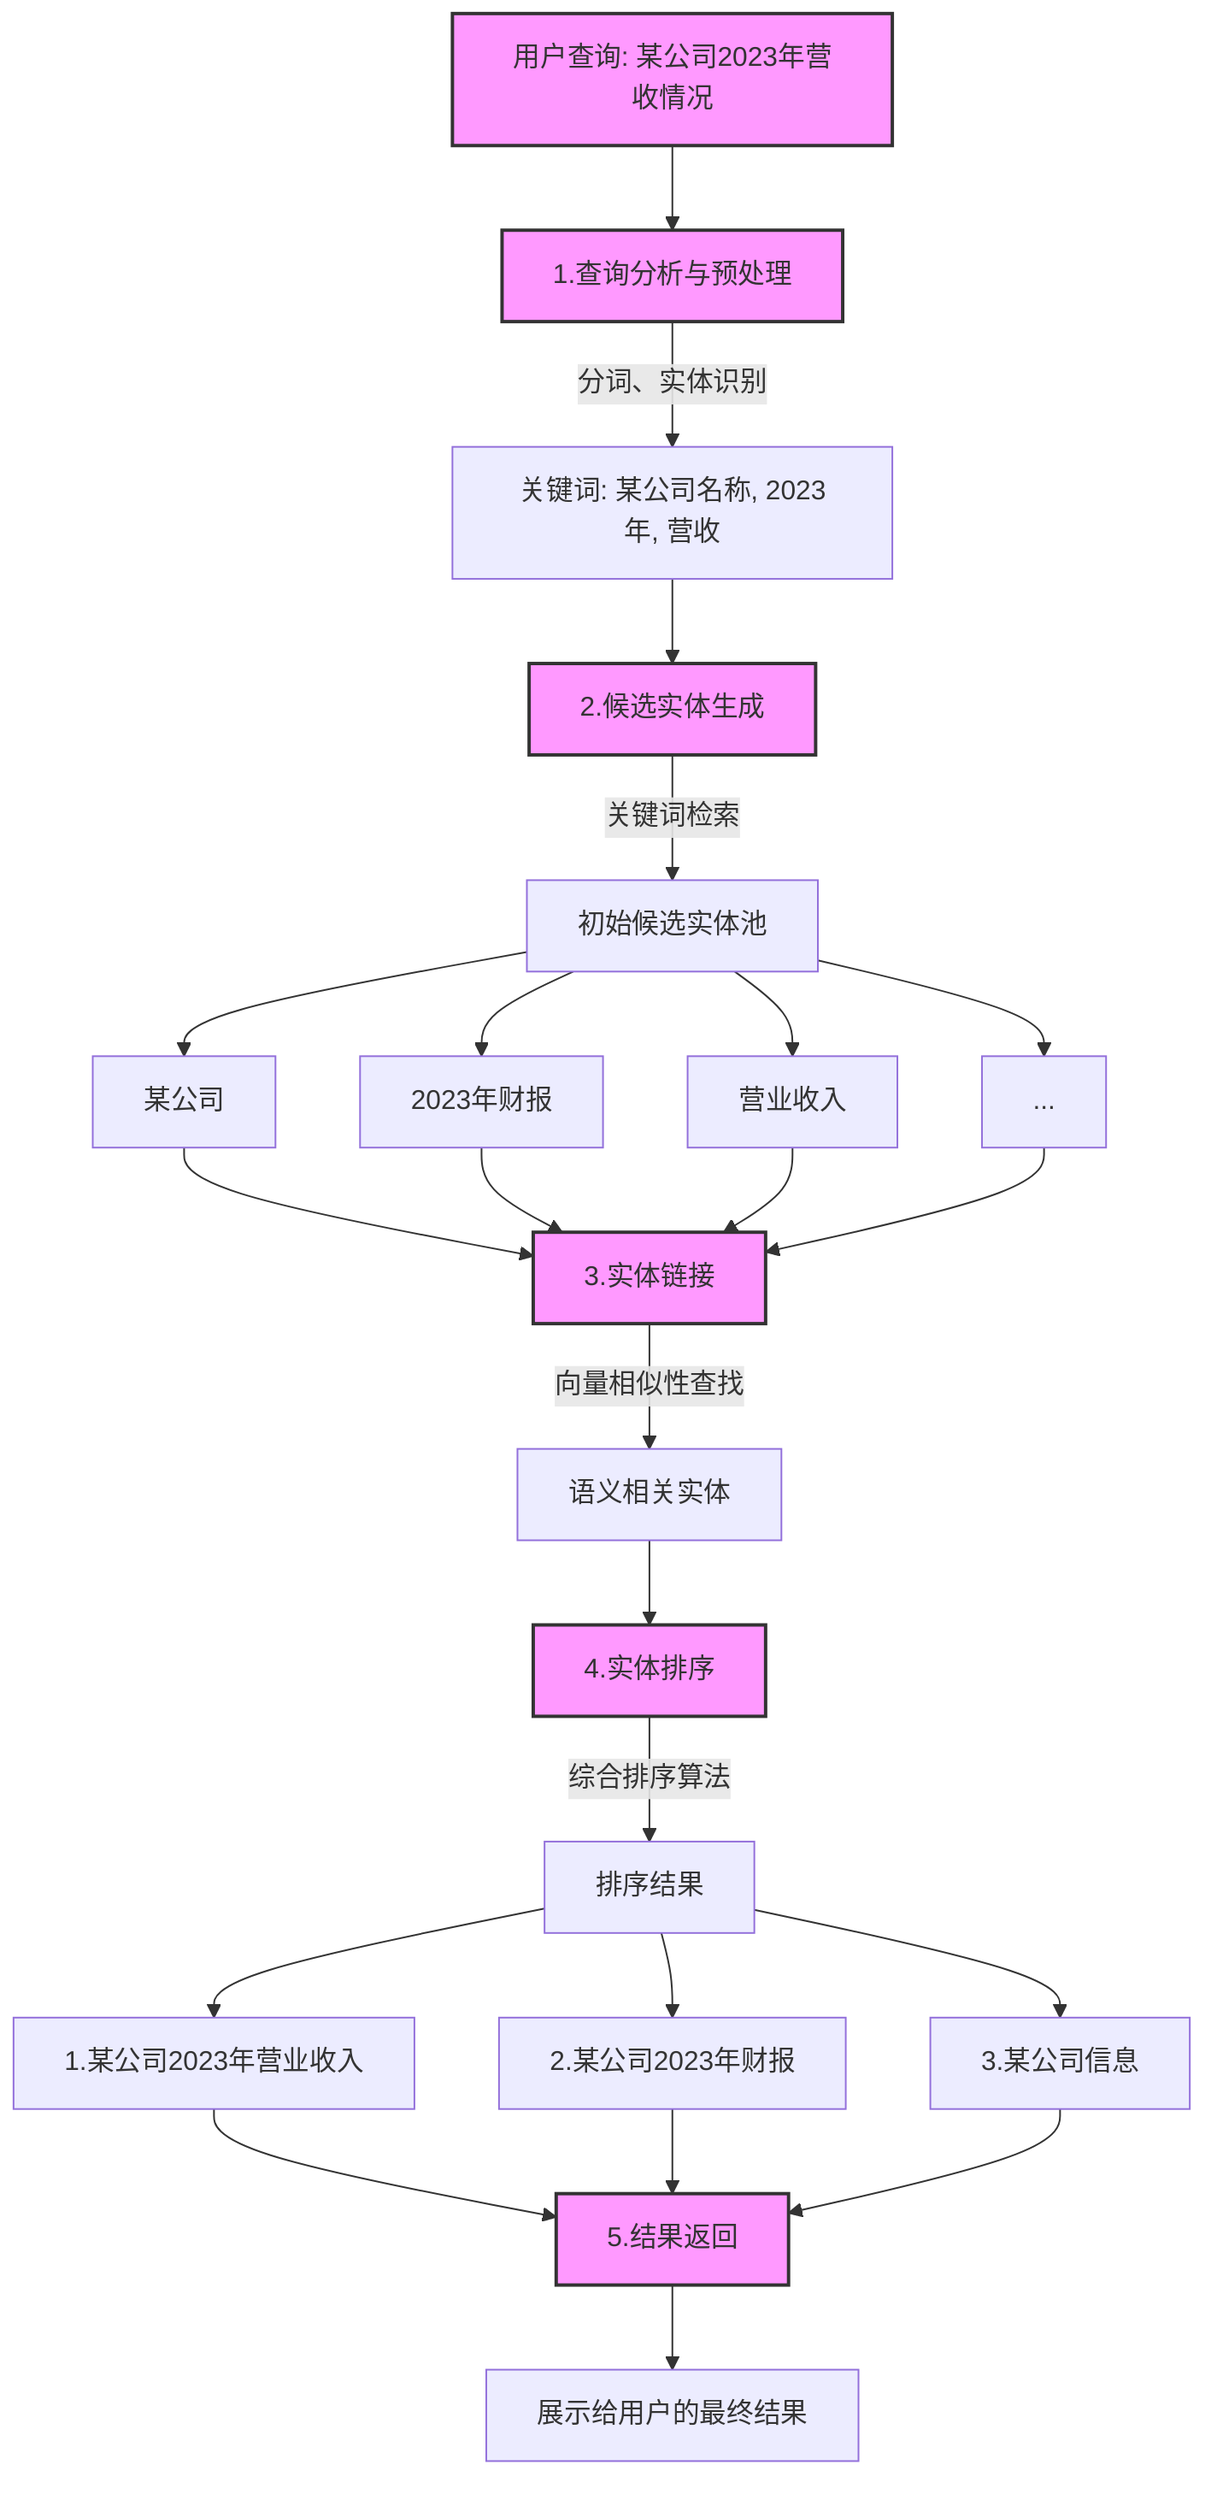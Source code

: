 graph TD
    A[用户查询: 某公司2023年营收情况] --> B[1.查询分析与预处理]
    B --> |分词、实体识别| C[关键词: 某公司名称, 2023年, 营收]
    
    C --> D[2.候选实体生成]
    D --> |关键词检索| E[初始候选实体池]
    E --> E1[某公司]
    E --> E2[2023年财报]
    E --> E3[营业收入]
    E --> E4[...]
    
    E1 --> F[3.实体链接]
    E2 --> F
    E3 --> F
    E4 --> F
    F --> |向量相似性查找| G[语义相关实体]
    
    G --> H[4.实体排序]
    H --> |综合排序算法| I[排序结果]
    I --> I1[1.某公司2023年营业收入]
    I --> I2[2.某公司2023年财报]
    I --> I3[3.某公司信息]
    
    I1 --> J[5.结果返回]
    I2 --> J
    I3 --> J
    J --> K[展示给用户的最终结果]

    style A fill:#f9f,stroke:#333,stroke-width:2px
    style B fill:#f9f,stroke:#333,stroke-width:2px
    style D fill:#f9f,stroke:#333,stroke-width:2px
    style F fill:#f9f,stroke:#333,stroke-width:2px
    style H fill:#f9f,stroke:#333,stroke-width:2px
    style J fill:#f9f,stroke:#333,stroke-width:2px



    classDef step fill:#f9f,stroke:#333,stroke-width:2px;
    class B,D,F,H,J step